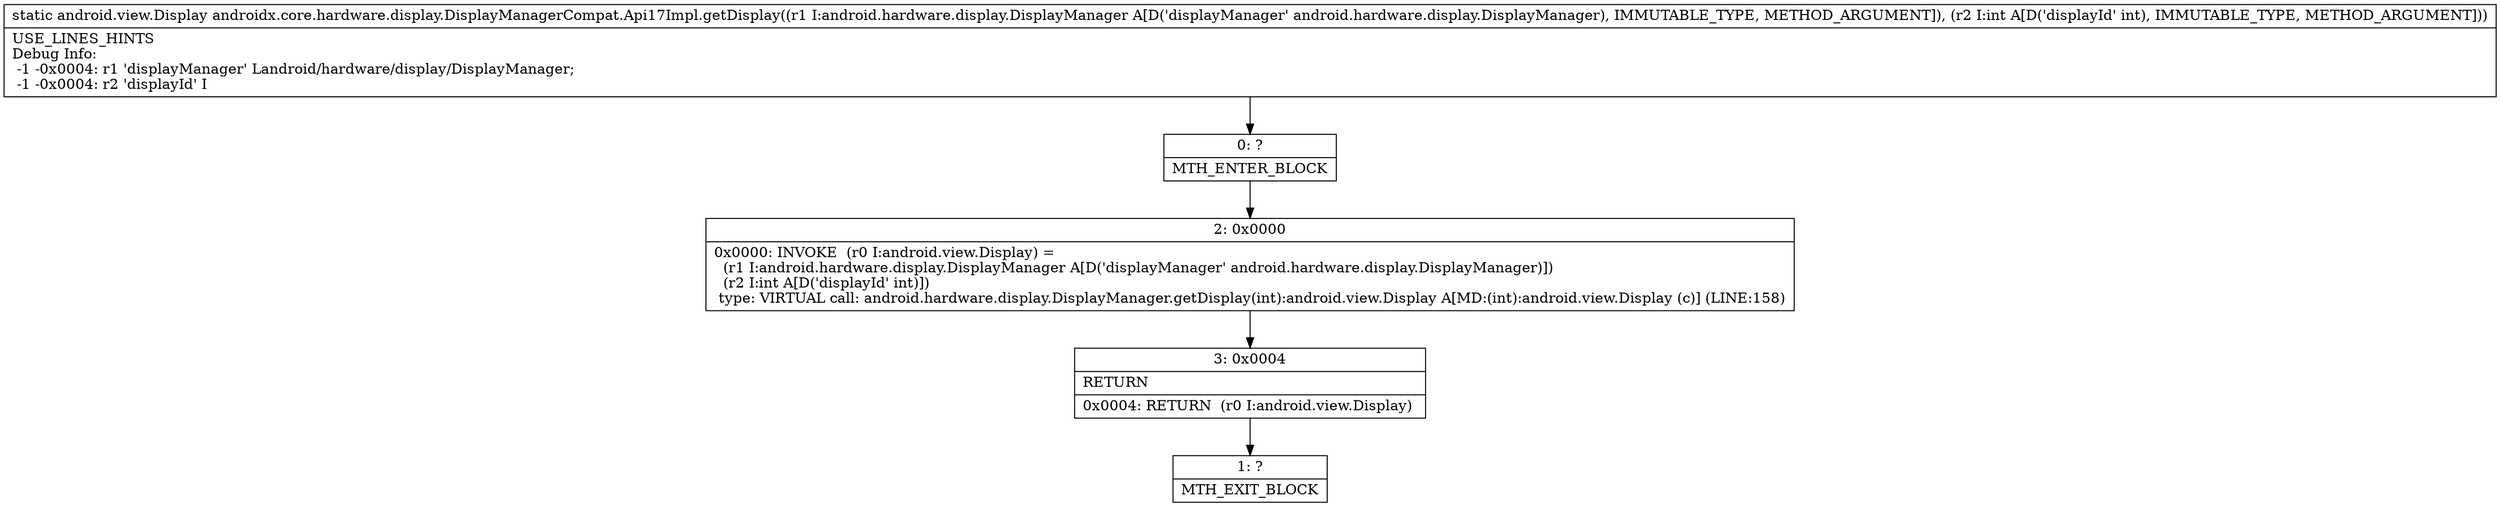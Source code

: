 digraph "CFG forandroidx.core.hardware.display.DisplayManagerCompat.Api17Impl.getDisplay(Landroid\/hardware\/display\/DisplayManager;I)Landroid\/view\/Display;" {
Node_0 [shape=record,label="{0\:\ ?|MTH_ENTER_BLOCK\l}"];
Node_2 [shape=record,label="{2\:\ 0x0000|0x0000: INVOKE  (r0 I:android.view.Display) = \l  (r1 I:android.hardware.display.DisplayManager A[D('displayManager' android.hardware.display.DisplayManager)])\l  (r2 I:int A[D('displayId' int)])\l type: VIRTUAL call: android.hardware.display.DisplayManager.getDisplay(int):android.view.Display A[MD:(int):android.view.Display (c)] (LINE:158)\l}"];
Node_3 [shape=record,label="{3\:\ 0x0004|RETURN\l|0x0004: RETURN  (r0 I:android.view.Display) \l}"];
Node_1 [shape=record,label="{1\:\ ?|MTH_EXIT_BLOCK\l}"];
MethodNode[shape=record,label="{static android.view.Display androidx.core.hardware.display.DisplayManagerCompat.Api17Impl.getDisplay((r1 I:android.hardware.display.DisplayManager A[D('displayManager' android.hardware.display.DisplayManager), IMMUTABLE_TYPE, METHOD_ARGUMENT]), (r2 I:int A[D('displayId' int), IMMUTABLE_TYPE, METHOD_ARGUMENT]))  | USE_LINES_HINTS\lDebug Info:\l  \-1 \-0x0004: r1 'displayManager' Landroid\/hardware\/display\/DisplayManager;\l  \-1 \-0x0004: r2 'displayId' I\l}"];
MethodNode -> Node_0;Node_0 -> Node_2;
Node_2 -> Node_3;
Node_3 -> Node_1;
}


